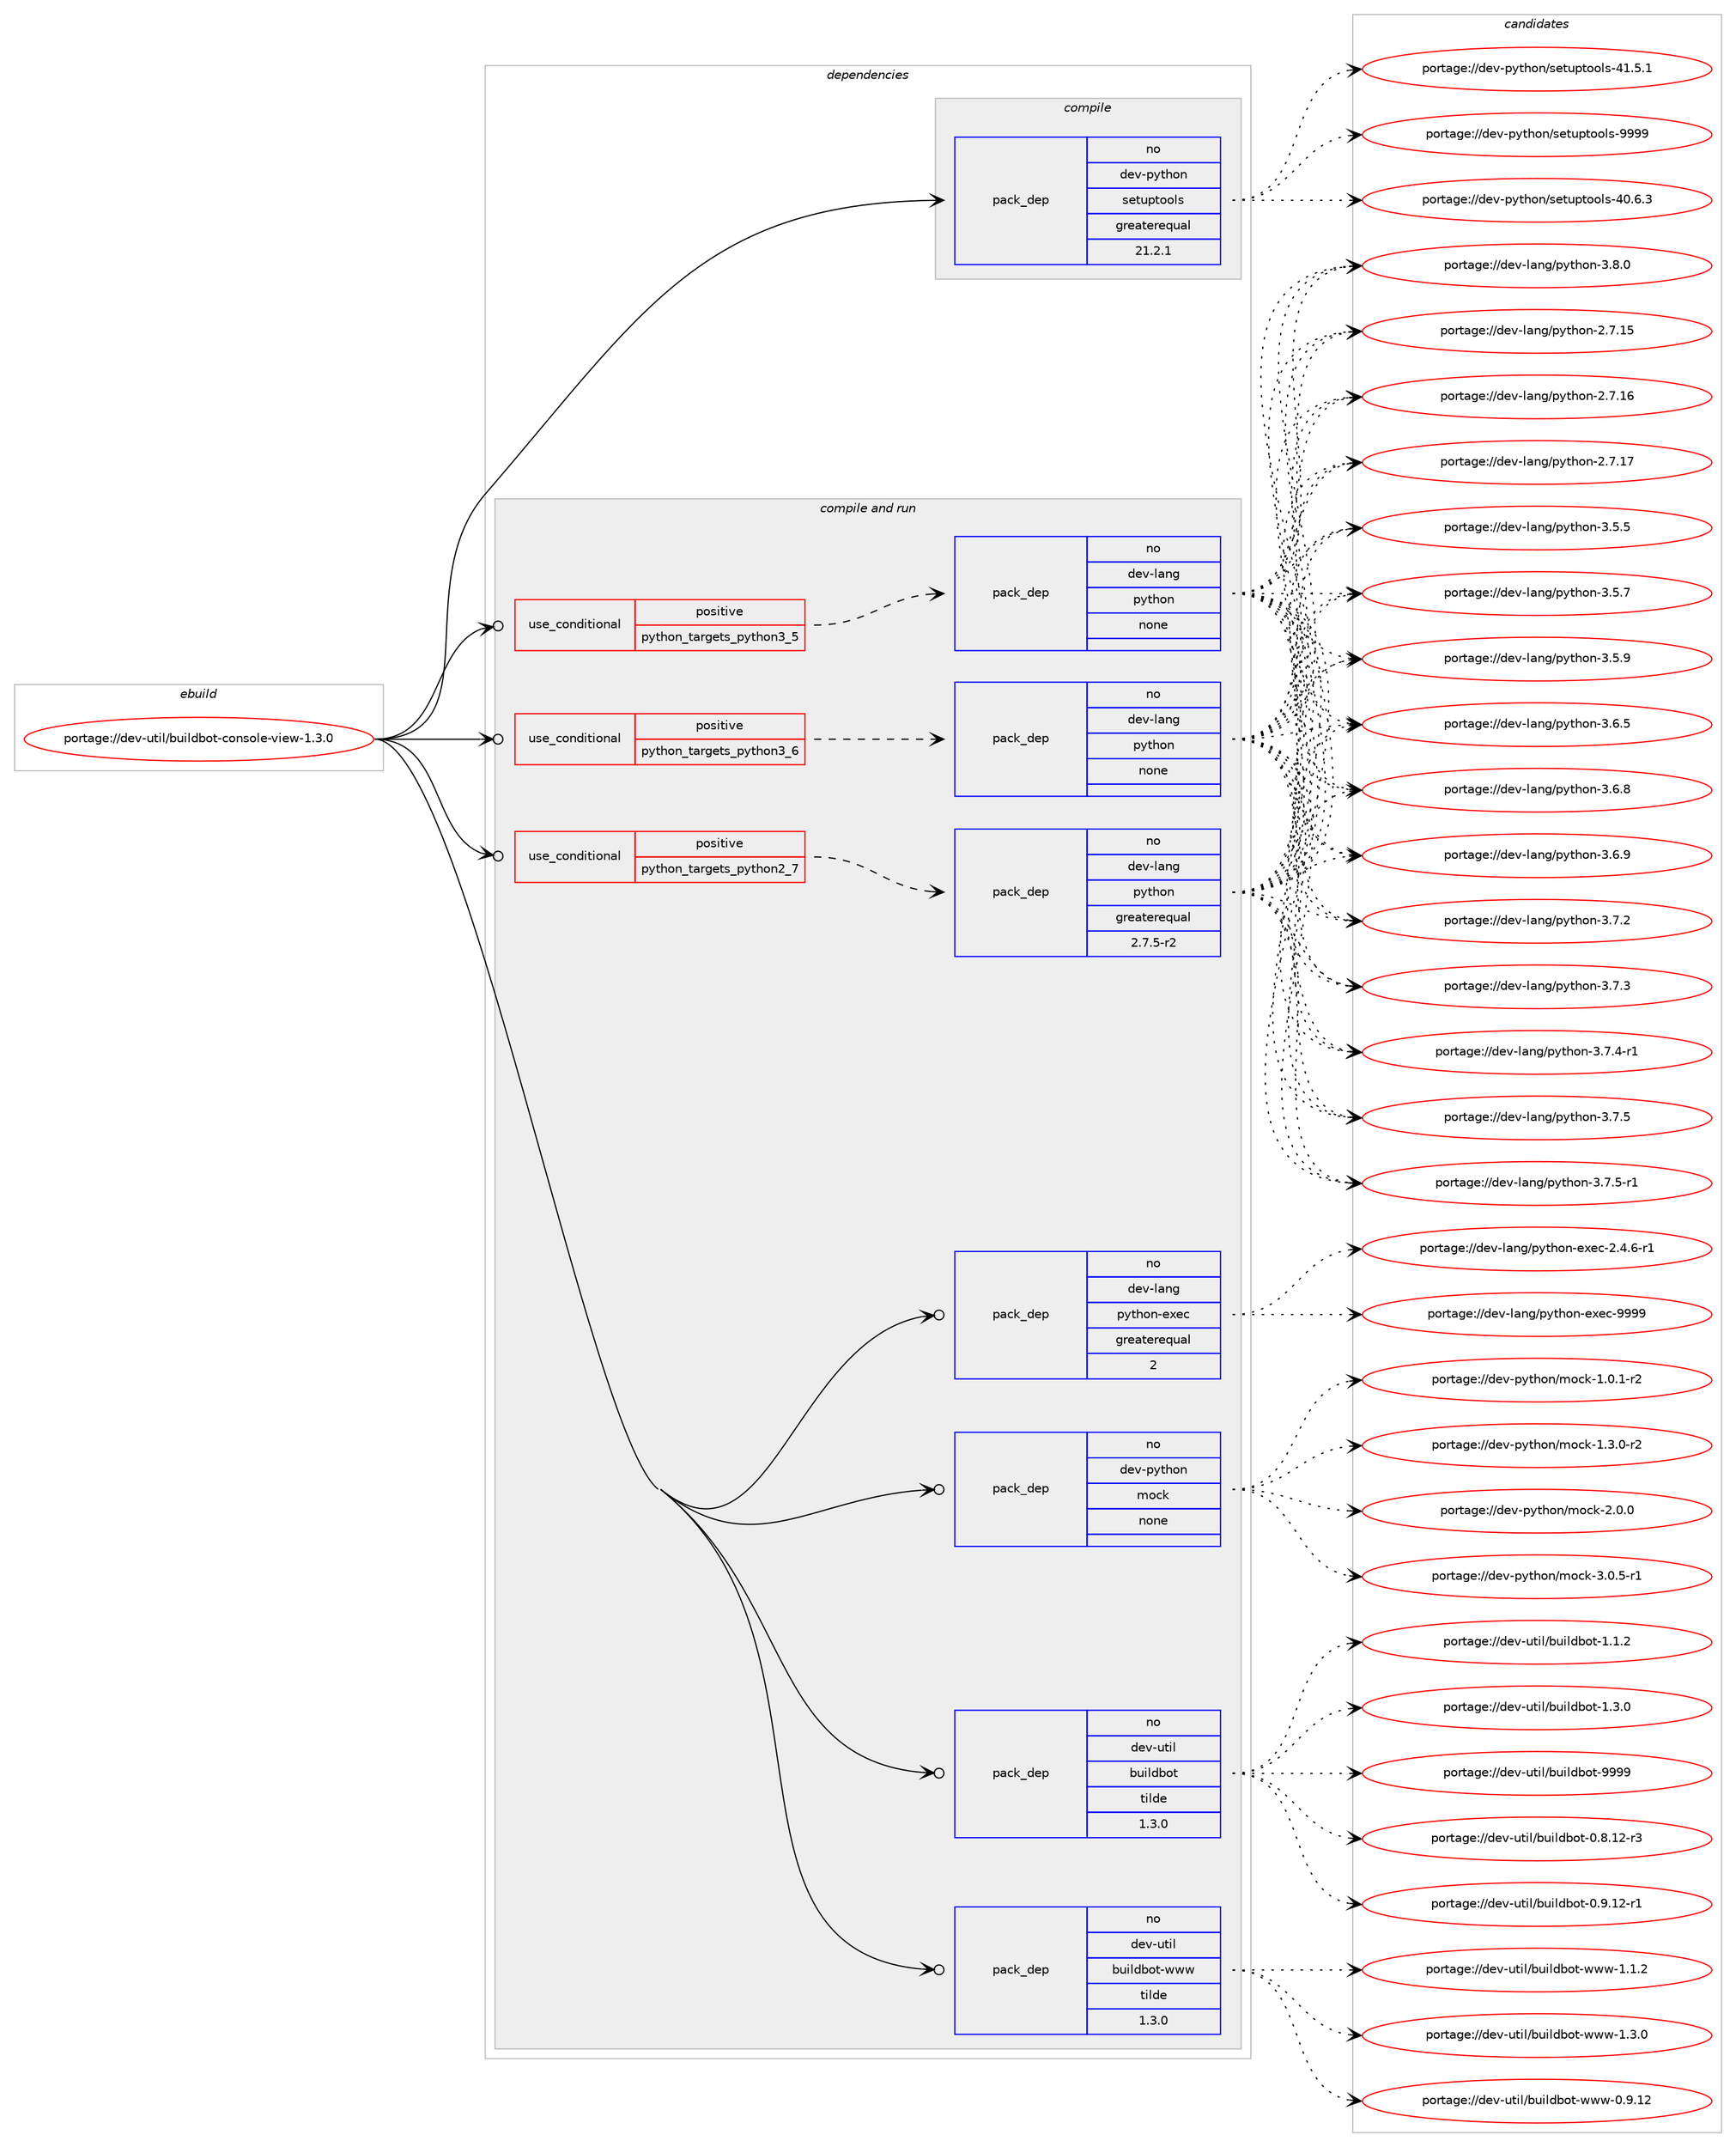 digraph prolog {

# *************
# Graph options
# *************

newrank=true;
concentrate=true;
compound=true;
graph [rankdir=LR,fontname=Helvetica,fontsize=10,ranksep=1.5];#, ranksep=2.5, nodesep=0.2];
edge  [arrowhead=vee];
node  [fontname=Helvetica,fontsize=10];

# **********
# The ebuild
# **********

subgraph cluster_leftcol {
color=gray;
rank=same;
label=<<i>ebuild</i>>;
id [label="portage://dev-util/buildbot-console-view-1.3.0", color=red, width=4, href="../dev-util/buildbot-console-view-1.3.0.svg"];
}

# ****************
# The dependencies
# ****************

subgraph cluster_midcol {
color=gray;
label=<<i>dependencies</i>>;
subgraph cluster_compile {
fillcolor="#eeeeee";
style=filled;
label=<<i>compile</i>>;
subgraph pack185376 {
dependency259449 [label=<<TABLE BORDER="0" CELLBORDER="1" CELLSPACING="0" CELLPADDING="4" WIDTH="220"><TR><TD ROWSPAN="6" CELLPADDING="30">pack_dep</TD></TR><TR><TD WIDTH="110">no</TD></TR><TR><TD>dev-python</TD></TR><TR><TD>setuptools</TD></TR><TR><TD>greaterequal</TD></TR><TR><TD>21.2.1</TD></TR></TABLE>>, shape=none, color=blue];
}
id:e -> dependency259449:w [weight=20,style="solid",arrowhead="vee"];
}
subgraph cluster_compileandrun {
fillcolor="#eeeeee";
style=filled;
label=<<i>compile and run</i>>;
subgraph cond70452 {
dependency259450 [label=<<TABLE BORDER="0" CELLBORDER="1" CELLSPACING="0" CELLPADDING="4"><TR><TD ROWSPAN="3" CELLPADDING="10">use_conditional</TD></TR><TR><TD>positive</TD></TR><TR><TD>python_targets_python2_7</TD></TR></TABLE>>, shape=none, color=red];
subgraph pack185377 {
dependency259451 [label=<<TABLE BORDER="0" CELLBORDER="1" CELLSPACING="0" CELLPADDING="4" WIDTH="220"><TR><TD ROWSPAN="6" CELLPADDING="30">pack_dep</TD></TR><TR><TD WIDTH="110">no</TD></TR><TR><TD>dev-lang</TD></TR><TR><TD>python</TD></TR><TR><TD>greaterequal</TD></TR><TR><TD>2.7.5-r2</TD></TR></TABLE>>, shape=none, color=blue];
}
dependency259450:e -> dependency259451:w [weight=20,style="dashed",arrowhead="vee"];
}
id:e -> dependency259450:w [weight=20,style="solid",arrowhead="odotvee"];
subgraph cond70453 {
dependency259452 [label=<<TABLE BORDER="0" CELLBORDER="1" CELLSPACING="0" CELLPADDING="4"><TR><TD ROWSPAN="3" CELLPADDING="10">use_conditional</TD></TR><TR><TD>positive</TD></TR><TR><TD>python_targets_python3_5</TD></TR></TABLE>>, shape=none, color=red];
subgraph pack185378 {
dependency259453 [label=<<TABLE BORDER="0" CELLBORDER="1" CELLSPACING="0" CELLPADDING="4" WIDTH="220"><TR><TD ROWSPAN="6" CELLPADDING="30">pack_dep</TD></TR><TR><TD WIDTH="110">no</TD></TR><TR><TD>dev-lang</TD></TR><TR><TD>python</TD></TR><TR><TD>none</TD></TR><TR><TD></TD></TR></TABLE>>, shape=none, color=blue];
}
dependency259452:e -> dependency259453:w [weight=20,style="dashed",arrowhead="vee"];
}
id:e -> dependency259452:w [weight=20,style="solid",arrowhead="odotvee"];
subgraph cond70454 {
dependency259454 [label=<<TABLE BORDER="0" CELLBORDER="1" CELLSPACING="0" CELLPADDING="4"><TR><TD ROWSPAN="3" CELLPADDING="10">use_conditional</TD></TR><TR><TD>positive</TD></TR><TR><TD>python_targets_python3_6</TD></TR></TABLE>>, shape=none, color=red];
subgraph pack185379 {
dependency259455 [label=<<TABLE BORDER="0" CELLBORDER="1" CELLSPACING="0" CELLPADDING="4" WIDTH="220"><TR><TD ROWSPAN="6" CELLPADDING="30">pack_dep</TD></TR><TR><TD WIDTH="110">no</TD></TR><TR><TD>dev-lang</TD></TR><TR><TD>python</TD></TR><TR><TD>none</TD></TR><TR><TD></TD></TR></TABLE>>, shape=none, color=blue];
}
dependency259454:e -> dependency259455:w [weight=20,style="dashed",arrowhead="vee"];
}
id:e -> dependency259454:w [weight=20,style="solid",arrowhead="odotvee"];
subgraph pack185380 {
dependency259456 [label=<<TABLE BORDER="0" CELLBORDER="1" CELLSPACING="0" CELLPADDING="4" WIDTH="220"><TR><TD ROWSPAN="6" CELLPADDING="30">pack_dep</TD></TR><TR><TD WIDTH="110">no</TD></TR><TR><TD>dev-lang</TD></TR><TR><TD>python-exec</TD></TR><TR><TD>greaterequal</TD></TR><TR><TD>2</TD></TR></TABLE>>, shape=none, color=blue];
}
id:e -> dependency259456:w [weight=20,style="solid",arrowhead="odotvee"];
subgraph pack185381 {
dependency259457 [label=<<TABLE BORDER="0" CELLBORDER="1" CELLSPACING="0" CELLPADDING="4" WIDTH="220"><TR><TD ROWSPAN="6" CELLPADDING="30">pack_dep</TD></TR><TR><TD WIDTH="110">no</TD></TR><TR><TD>dev-python</TD></TR><TR><TD>mock</TD></TR><TR><TD>none</TD></TR><TR><TD></TD></TR></TABLE>>, shape=none, color=blue];
}
id:e -> dependency259457:w [weight=20,style="solid",arrowhead="odotvee"];
subgraph pack185382 {
dependency259458 [label=<<TABLE BORDER="0" CELLBORDER="1" CELLSPACING="0" CELLPADDING="4" WIDTH="220"><TR><TD ROWSPAN="6" CELLPADDING="30">pack_dep</TD></TR><TR><TD WIDTH="110">no</TD></TR><TR><TD>dev-util</TD></TR><TR><TD>buildbot</TD></TR><TR><TD>tilde</TD></TR><TR><TD>1.3.0</TD></TR></TABLE>>, shape=none, color=blue];
}
id:e -> dependency259458:w [weight=20,style="solid",arrowhead="odotvee"];
subgraph pack185383 {
dependency259459 [label=<<TABLE BORDER="0" CELLBORDER="1" CELLSPACING="0" CELLPADDING="4" WIDTH="220"><TR><TD ROWSPAN="6" CELLPADDING="30">pack_dep</TD></TR><TR><TD WIDTH="110">no</TD></TR><TR><TD>dev-util</TD></TR><TR><TD>buildbot-www</TD></TR><TR><TD>tilde</TD></TR><TR><TD>1.3.0</TD></TR></TABLE>>, shape=none, color=blue];
}
id:e -> dependency259459:w [weight=20,style="solid",arrowhead="odotvee"];
}
subgraph cluster_run {
fillcolor="#eeeeee";
style=filled;
label=<<i>run</i>>;
}
}

# **************
# The candidates
# **************

subgraph cluster_choices {
rank=same;
color=gray;
label=<<i>candidates</i>>;

subgraph choice185376 {
color=black;
nodesep=1;
choiceportage100101118451121211161041111104711510111611711211611111110811545524846544651 [label="portage://dev-python/setuptools-40.6.3", color=red, width=4,href="../dev-python/setuptools-40.6.3.svg"];
choiceportage100101118451121211161041111104711510111611711211611111110811545524946534649 [label="portage://dev-python/setuptools-41.5.1", color=red, width=4,href="../dev-python/setuptools-41.5.1.svg"];
choiceportage10010111845112121116104111110471151011161171121161111111081154557575757 [label="portage://dev-python/setuptools-9999", color=red, width=4,href="../dev-python/setuptools-9999.svg"];
dependency259449:e -> choiceportage100101118451121211161041111104711510111611711211611111110811545524846544651:w [style=dotted,weight="100"];
dependency259449:e -> choiceportage100101118451121211161041111104711510111611711211611111110811545524946534649:w [style=dotted,weight="100"];
dependency259449:e -> choiceportage10010111845112121116104111110471151011161171121161111111081154557575757:w [style=dotted,weight="100"];
}
subgraph choice185377 {
color=black;
nodesep=1;
choiceportage10010111845108971101034711212111610411111045504655464953 [label="portage://dev-lang/python-2.7.15", color=red, width=4,href="../dev-lang/python-2.7.15.svg"];
choiceportage10010111845108971101034711212111610411111045504655464954 [label="portage://dev-lang/python-2.7.16", color=red, width=4,href="../dev-lang/python-2.7.16.svg"];
choiceportage10010111845108971101034711212111610411111045504655464955 [label="portage://dev-lang/python-2.7.17", color=red, width=4,href="../dev-lang/python-2.7.17.svg"];
choiceportage100101118451089711010347112121116104111110455146534653 [label="portage://dev-lang/python-3.5.5", color=red, width=4,href="../dev-lang/python-3.5.5.svg"];
choiceportage100101118451089711010347112121116104111110455146534655 [label="portage://dev-lang/python-3.5.7", color=red, width=4,href="../dev-lang/python-3.5.7.svg"];
choiceportage100101118451089711010347112121116104111110455146534657 [label="portage://dev-lang/python-3.5.9", color=red, width=4,href="../dev-lang/python-3.5.9.svg"];
choiceportage100101118451089711010347112121116104111110455146544653 [label="portage://dev-lang/python-3.6.5", color=red, width=4,href="../dev-lang/python-3.6.5.svg"];
choiceportage100101118451089711010347112121116104111110455146544656 [label="portage://dev-lang/python-3.6.8", color=red, width=4,href="../dev-lang/python-3.6.8.svg"];
choiceportage100101118451089711010347112121116104111110455146544657 [label="portage://dev-lang/python-3.6.9", color=red, width=4,href="../dev-lang/python-3.6.9.svg"];
choiceportage100101118451089711010347112121116104111110455146554650 [label="portage://dev-lang/python-3.7.2", color=red, width=4,href="../dev-lang/python-3.7.2.svg"];
choiceportage100101118451089711010347112121116104111110455146554651 [label="portage://dev-lang/python-3.7.3", color=red, width=4,href="../dev-lang/python-3.7.3.svg"];
choiceportage1001011184510897110103471121211161041111104551465546524511449 [label="portage://dev-lang/python-3.7.4-r1", color=red, width=4,href="../dev-lang/python-3.7.4-r1.svg"];
choiceportage100101118451089711010347112121116104111110455146554653 [label="portage://dev-lang/python-3.7.5", color=red, width=4,href="../dev-lang/python-3.7.5.svg"];
choiceportage1001011184510897110103471121211161041111104551465546534511449 [label="portage://dev-lang/python-3.7.5-r1", color=red, width=4,href="../dev-lang/python-3.7.5-r1.svg"];
choiceportage100101118451089711010347112121116104111110455146564648 [label="portage://dev-lang/python-3.8.0", color=red, width=4,href="../dev-lang/python-3.8.0.svg"];
dependency259451:e -> choiceportage10010111845108971101034711212111610411111045504655464953:w [style=dotted,weight="100"];
dependency259451:e -> choiceportage10010111845108971101034711212111610411111045504655464954:w [style=dotted,weight="100"];
dependency259451:e -> choiceportage10010111845108971101034711212111610411111045504655464955:w [style=dotted,weight="100"];
dependency259451:e -> choiceportage100101118451089711010347112121116104111110455146534653:w [style=dotted,weight="100"];
dependency259451:e -> choiceportage100101118451089711010347112121116104111110455146534655:w [style=dotted,weight="100"];
dependency259451:e -> choiceportage100101118451089711010347112121116104111110455146534657:w [style=dotted,weight="100"];
dependency259451:e -> choiceportage100101118451089711010347112121116104111110455146544653:w [style=dotted,weight="100"];
dependency259451:e -> choiceportage100101118451089711010347112121116104111110455146544656:w [style=dotted,weight="100"];
dependency259451:e -> choiceportage100101118451089711010347112121116104111110455146544657:w [style=dotted,weight="100"];
dependency259451:e -> choiceportage100101118451089711010347112121116104111110455146554650:w [style=dotted,weight="100"];
dependency259451:e -> choiceportage100101118451089711010347112121116104111110455146554651:w [style=dotted,weight="100"];
dependency259451:e -> choiceportage1001011184510897110103471121211161041111104551465546524511449:w [style=dotted,weight="100"];
dependency259451:e -> choiceportage100101118451089711010347112121116104111110455146554653:w [style=dotted,weight="100"];
dependency259451:e -> choiceportage1001011184510897110103471121211161041111104551465546534511449:w [style=dotted,weight="100"];
dependency259451:e -> choiceportage100101118451089711010347112121116104111110455146564648:w [style=dotted,weight="100"];
}
subgraph choice185378 {
color=black;
nodesep=1;
choiceportage10010111845108971101034711212111610411111045504655464953 [label="portage://dev-lang/python-2.7.15", color=red, width=4,href="../dev-lang/python-2.7.15.svg"];
choiceportage10010111845108971101034711212111610411111045504655464954 [label="portage://dev-lang/python-2.7.16", color=red, width=4,href="../dev-lang/python-2.7.16.svg"];
choiceportage10010111845108971101034711212111610411111045504655464955 [label="portage://dev-lang/python-2.7.17", color=red, width=4,href="../dev-lang/python-2.7.17.svg"];
choiceportage100101118451089711010347112121116104111110455146534653 [label="portage://dev-lang/python-3.5.5", color=red, width=4,href="../dev-lang/python-3.5.5.svg"];
choiceportage100101118451089711010347112121116104111110455146534655 [label="portage://dev-lang/python-3.5.7", color=red, width=4,href="../dev-lang/python-3.5.7.svg"];
choiceportage100101118451089711010347112121116104111110455146534657 [label="portage://dev-lang/python-3.5.9", color=red, width=4,href="../dev-lang/python-3.5.9.svg"];
choiceportage100101118451089711010347112121116104111110455146544653 [label="portage://dev-lang/python-3.6.5", color=red, width=4,href="../dev-lang/python-3.6.5.svg"];
choiceportage100101118451089711010347112121116104111110455146544656 [label="portage://dev-lang/python-3.6.8", color=red, width=4,href="../dev-lang/python-3.6.8.svg"];
choiceportage100101118451089711010347112121116104111110455146544657 [label="portage://dev-lang/python-3.6.9", color=red, width=4,href="../dev-lang/python-3.6.9.svg"];
choiceportage100101118451089711010347112121116104111110455146554650 [label="portage://dev-lang/python-3.7.2", color=red, width=4,href="../dev-lang/python-3.7.2.svg"];
choiceportage100101118451089711010347112121116104111110455146554651 [label="portage://dev-lang/python-3.7.3", color=red, width=4,href="../dev-lang/python-3.7.3.svg"];
choiceportage1001011184510897110103471121211161041111104551465546524511449 [label="portage://dev-lang/python-3.7.4-r1", color=red, width=4,href="../dev-lang/python-3.7.4-r1.svg"];
choiceportage100101118451089711010347112121116104111110455146554653 [label="portage://dev-lang/python-3.7.5", color=red, width=4,href="../dev-lang/python-3.7.5.svg"];
choiceportage1001011184510897110103471121211161041111104551465546534511449 [label="portage://dev-lang/python-3.7.5-r1", color=red, width=4,href="../dev-lang/python-3.7.5-r1.svg"];
choiceportage100101118451089711010347112121116104111110455146564648 [label="portage://dev-lang/python-3.8.0", color=red, width=4,href="../dev-lang/python-3.8.0.svg"];
dependency259453:e -> choiceportage10010111845108971101034711212111610411111045504655464953:w [style=dotted,weight="100"];
dependency259453:e -> choiceportage10010111845108971101034711212111610411111045504655464954:w [style=dotted,weight="100"];
dependency259453:e -> choiceportage10010111845108971101034711212111610411111045504655464955:w [style=dotted,weight="100"];
dependency259453:e -> choiceportage100101118451089711010347112121116104111110455146534653:w [style=dotted,weight="100"];
dependency259453:e -> choiceportage100101118451089711010347112121116104111110455146534655:w [style=dotted,weight="100"];
dependency259453:e -> choiceportage100101118451089711010347112121116104111110455146534657:w [style=dotted,weight="100"];
dependency259453:e -> choiceportage100101118451089711010347112121116104111110455146544653:w [style=dotted,weight="100"];
dependency259453:e -> choiceportage100101118451089711010347112121116104111110455146544656:w [style=dotted,weight="100"];
dependency259453:e -> choiceportage100101118451089711010347112121116104111110455146544657:w [style=dotted,weight="100"];
dependency259453:e -> choiceportage100101118451089711010347112121116104111110455146554650:w [style=dotted,weight="100"];
dependency259453:e -> choiceportage100101118451089711010347112121116104111110455146554651:w [style=dotted,weight="100"];
dependency259453:e -> choiceportage1001011184510897110103471121211161041111104551465546524511449:w [style=dotted,weight="100"];
dependency259453:e -> choiceportage100101118451089711010347112121116104111110455146554653:w [style=dotted,weight="100"];
dependency259453:e -> choiceportage1001011184510897110103471121211161041111104551465546534511449:w [style=dotted,weight="100"];
dependency259453:e -> choiceportage100101118451089711010347112121116104111110455146564648:w [style=dotted,weight="100"];
}
subgraph choice185379 {
color=black;
nodesep=1;
choiceportage10010111845108971101034711212111610411111045504655464953 [label="portage://dev-lang/python-2.7.15", color=red, width=4,href="../dev-lang/python-2.7.15.svg"];
choiceportage10010111845108971101034711212111610411111045504655464954 [label="portage://dev-lang/python-2.7.16", color=red, width=4,href="../dev-lang/python-2.7.16.svg"];
choiceportage10010111845108971101034711212111610411111045504655464955 [label="portage://dev-lang/python-2.7.17", color=red, width=4,href="../dev-lang/python-2.7.17.svg"];
choiceportage100101118451089711010347112121116104111110455146534653 [label="portage://dev-lang/python-3.5.5", color=red, width=4,href="../dev-lang/python-3.5.5.svg"];
choiceportage100101118451089711010347112121116104111110455146534655 [label="portage://dev-lang/python-3.5.7", color=red, width=4,href="../dev-lang/python-3.5.7.svg"];
choiceportage100101118451089711010347112121116104111110455146534657 [label="portage://dev-lang/python-3.5.9", color=red, width=4,href="../dev-lang/python-3.5.9.svg"];
choiceportage100101118451089711010347112121116104111110455146544653 [label="portage://dev-lang/python-3.6.5", color=red, width=4,href="../dev-lang/python-3.6.5.svg"];
choiceportage100101118451089711010347112121116104111110455146544656 [label="portage://dev-lang/python-3.6.8", color=red, width=4,href="../dev-lang/python-3.6.8.svg"];
choiceportage100101118451089711010347112121116104111110455146544657 [label="portage://dev-lang/python-3.6.9", color=red, width=4,href="../dev-lang/python-3.6.9.svg"];
choiceportage100101118451089711010347112121116104111110455146554650 [label="portage://dev-lang/python-3.7.2", color=red, width=4,href="../dev-lang/python-3.7.2.svg"];
choiceportage100101118451089711010347112121116104111110455146554651 [label="portage://dev-lang/python-3.7.3", color=red, width=4,href="../dev-lang/python-3.7.3.svg"];
choiceportage1001011184510897110103471121211161041111104551465546524511449 [label="portage://dev-lang/python-3.7.4-r1", color=red, width=4,href="../dev-lang/python-3.7.4-r1.svg"];
choiceportage100101118451089711010347112121116104111110455146554653 [label="portage://dev-lang/python-3.7.5", color=red, width=4,href="../dev-lang/python-3.7.5.svg"];
choiceportage1001011184510897110103471121211161041111104551465546534511449 [label="portage://dev-lang/python-3.7.5-r1", color=red, width=4,href="../dev-lang/python-3.7.5-r1.svg"];
choiceportage100101118451089711010347112121116104111110455146564648 [label="portage://dev-lang/python-3.8.0", color=red, width=4,href="../dev-lang/python-3.8.0.svg"];
dependency259455:e -> choiceportage10010111845108971101034711212111610411111045504655464953:w [style=dotted,weight="100"];
dependency259455:e -> choiceportage10010111845108971101034711212111610411111045504655464954:w [style=dotted,weight="100"];
dependency259455:e -> choiceportage10010111845108971101034711212111610411111045504655464955:w [style=dotted,weight="100"];
dependency259455:e -> choiceportage100101118451089711010347112121116104111110455146534653:w [style=dotted,weight="100"];
dependency259455:e -> choiceportage100101118451089711010347112121116104111110455146534655:w [style=dotted,weight="100"];
dependency259455:e -> choiceportage100101118451089711010347112121116104111110455146534657:w [style=dotted,weight="100"];
dependency259455:e -> choiceportage100101118451089711010347112121116104111110455146544653:w [style=dotted,weight="100"];
dependency259455:e -> choiceportage100101118451089711010347112121116104111110455146544656:w [style=dotted,weight="100"];
dependency259455:e -> choiceportage100101118451089711010347112121116104111110455146544657:w [style=dotted,weight="100"];
dependency259455:e -> choiceportage100101118451089711010347112121116104111110455146554650:w [style=dotted,weight="100"];
dependency259455:e -> choiceportage100101118451089711010347112121116104111110455146554651:w [style=dotted,weight="100"];
dependency259455:e -> choiceportage1001011184510897110103471121211161041111104551465546524511449:w [style=dotted,weight="100"];
dependency259455:e -> choiceportage100101118451089711010347112121116104111110455146554653:w [style=dotted,weight="100"];
dependency259455:e -> choiceportage1001011184510897110103471121211161041111104551465546534511449:w [style=dotted,weight="100"];
dependency259455:e -> choiceportage100101118451089711010347112121116104111110455146564648:w [style=dotted,weight="100"];
}
subgraph choice185380 {
color=black;
nodesep=1;
choiceportage10010111845108971101034711212111610411111045101120101994550465246544511449 [label="portage://dev-lang/python-exec-2.4.6-r1", color=red, width=4,href="../dev-lang/python-exec-2.4.6-r1.svg"];
choiceportage10010111845108971101034711212111610411111045101120101994557575757 [label="portage://dev-lang/python-exec-9999", color=red, width=4,href="../dev-lang/python-exec-9999.svg"];
dependency259456:e -> choiceportage10010111845108971101034711212111610411111045101120101994550465246544511449:w [style=dotted,weight="100"];
dependency259456:e -> choiceportage10010111845108971101034711212111610411111045101120101994557575757:w [style=dotted,weight="100"];
}
subgraph choice185381 {
color=black;
nodesep=1;
choiceportage1001011184511212111610411111047109111991074549464846494511450 [label="portage://dev-python/mock-1.0.1-r2", color=red, width=4,href="../dev-python/mock-1.0.1-r2.svg"];
choiceportage1001011184511212111610411111047109111991074549465146484511450 [label="portage://dev-python/mock-1.3.0-r2", color=red, width=4,href="../dev-python/mock-1.3.0-r2.svg"];
choiceportage100101118451121211161041111104710911199107455046484648 [label="portage://dev-python/mock-2.0.0", color=red, width=4,href="../dev-python/mock-2.0.0.svg"];
choiceportage1001011184511212111610411111047109111991074551464846534511449 [label="portage://dev-python/mock-3.0.5-r1", color=red, width=4,href="../dev-python/mock-3.0.5-r1.svg"];
dependency259457:e -> choiceportage1001011184511212111610411111047109111991074549464846494511450:w [style=dotted,weight="100"];
dependency259457:e -> choiceportage1001011184511212111610411111047109111991074549465146484511450:w [style=dotted,weight="100"];
dependency259457:e -> choiceportage100101118451121211161041111104710911199107455046484648:w [style=dotted,weight="100"];
dependency259457:e -> choiceportage1001011184511212111610411111047109111991074551464846534511449:w [style=dotted,weight="100"];
}
subgraph choice185382 {
color=black;
nodesep=1;
choiceportage10010111845117116105108479811710510810098111116454846564649504511451 [label="portage://dev-util/buildbot-0.8.12-r3", color=red, width=4,href="../dev-util/buildbot-0.8.12-r3.svg"];
choiceportage10010111845117116105108479811710510810098111116454846574649504511449 [label="portage://dev-util/buildbot-0.9.12-r1", color=red, width=4,href="../dev-util/buildbot-0.9.12-r1.svg"];
choiceportage10010111845117116105108479811710510810098111116454946494650 [label="portage://dev-util/buildbot-1.1.2", color=red, width=4,href="../dev-util/buildbot-1.1.2.svg"];
choiceportage10010111845117116105108479811710510810098111116454946514648 [label="portage://dev-util/buildbot-1.3.0", color=red, width=4,href="../dev-util/buildbot-1.3.0.svg"];
choiceportage100101118451171161051084798117105108100981111164557575757 [label="portage://dev-util/buildbot-9999", color=red, width=4,href="../dev-util/buildbot-9999.svg"];
dependency259458:e -> choiceportage10010111845117116105108479811710510810098111116454846564649504511451:w [style=dotted,weight="100"];
dependency259458:e -> choiceportage10010111845117116105108479811710510810098111116454846574649504511449:w [style=dotted,weight="100"];
dependency259458:e -> choiceportage10010111845117116105108479811710510810098111116454946494650:w [style=dotted,weight="100"];
dependency259458:e -> choiceportage10010111845117116105108479811710510810098111116454946514648:w [style=dotted,weight="100"];
dependency259458:e -> choiceportage100101118451171161051084798117105108100981111164557575757:w [style=dotted,weight="100"];
}
subgraph choice185383 {
color=black;
nodesep=1;
choiceportage100101118451171161051084798117105108100981111164511911911945484657464950 [label="portage://dev-util/buildbot-www-0.9.12", color=red, width=4,href="../dev-util/buildbot-www-0.9.12.svg"];
choiceportage1001011184511711610510847981171051081009811111645119119119454946494650 [label="portage://dev-util/buildbot-www-1.1.2", color=red, width=4,href="../dev-util/buildbot-www-1.1.2.svg"];
choiceportage1001011184511711610510847981171051081009811111645119119119454946514648 [label="portage://dev-util/buildbot-www-1.3.0", color=red, width=4,href="../dev-util/buildbot-www-1.3.0.svg"];
dependency259459:e -> choiceportage100101118451171161051084798117105108100981111164511911911945484657464950:w [style=dotted,weight="100"];
dependency259459:e -> choiceportage1001011184511711610510847981171051081009811111645119119119454946494650:w [style=dotted,weight="100"];
dependency259459:e -> choiceportage1001011184511711610510847981171051081009811111645119119119454946514648:w [style=dotted,weight="100"];
}
}

}
